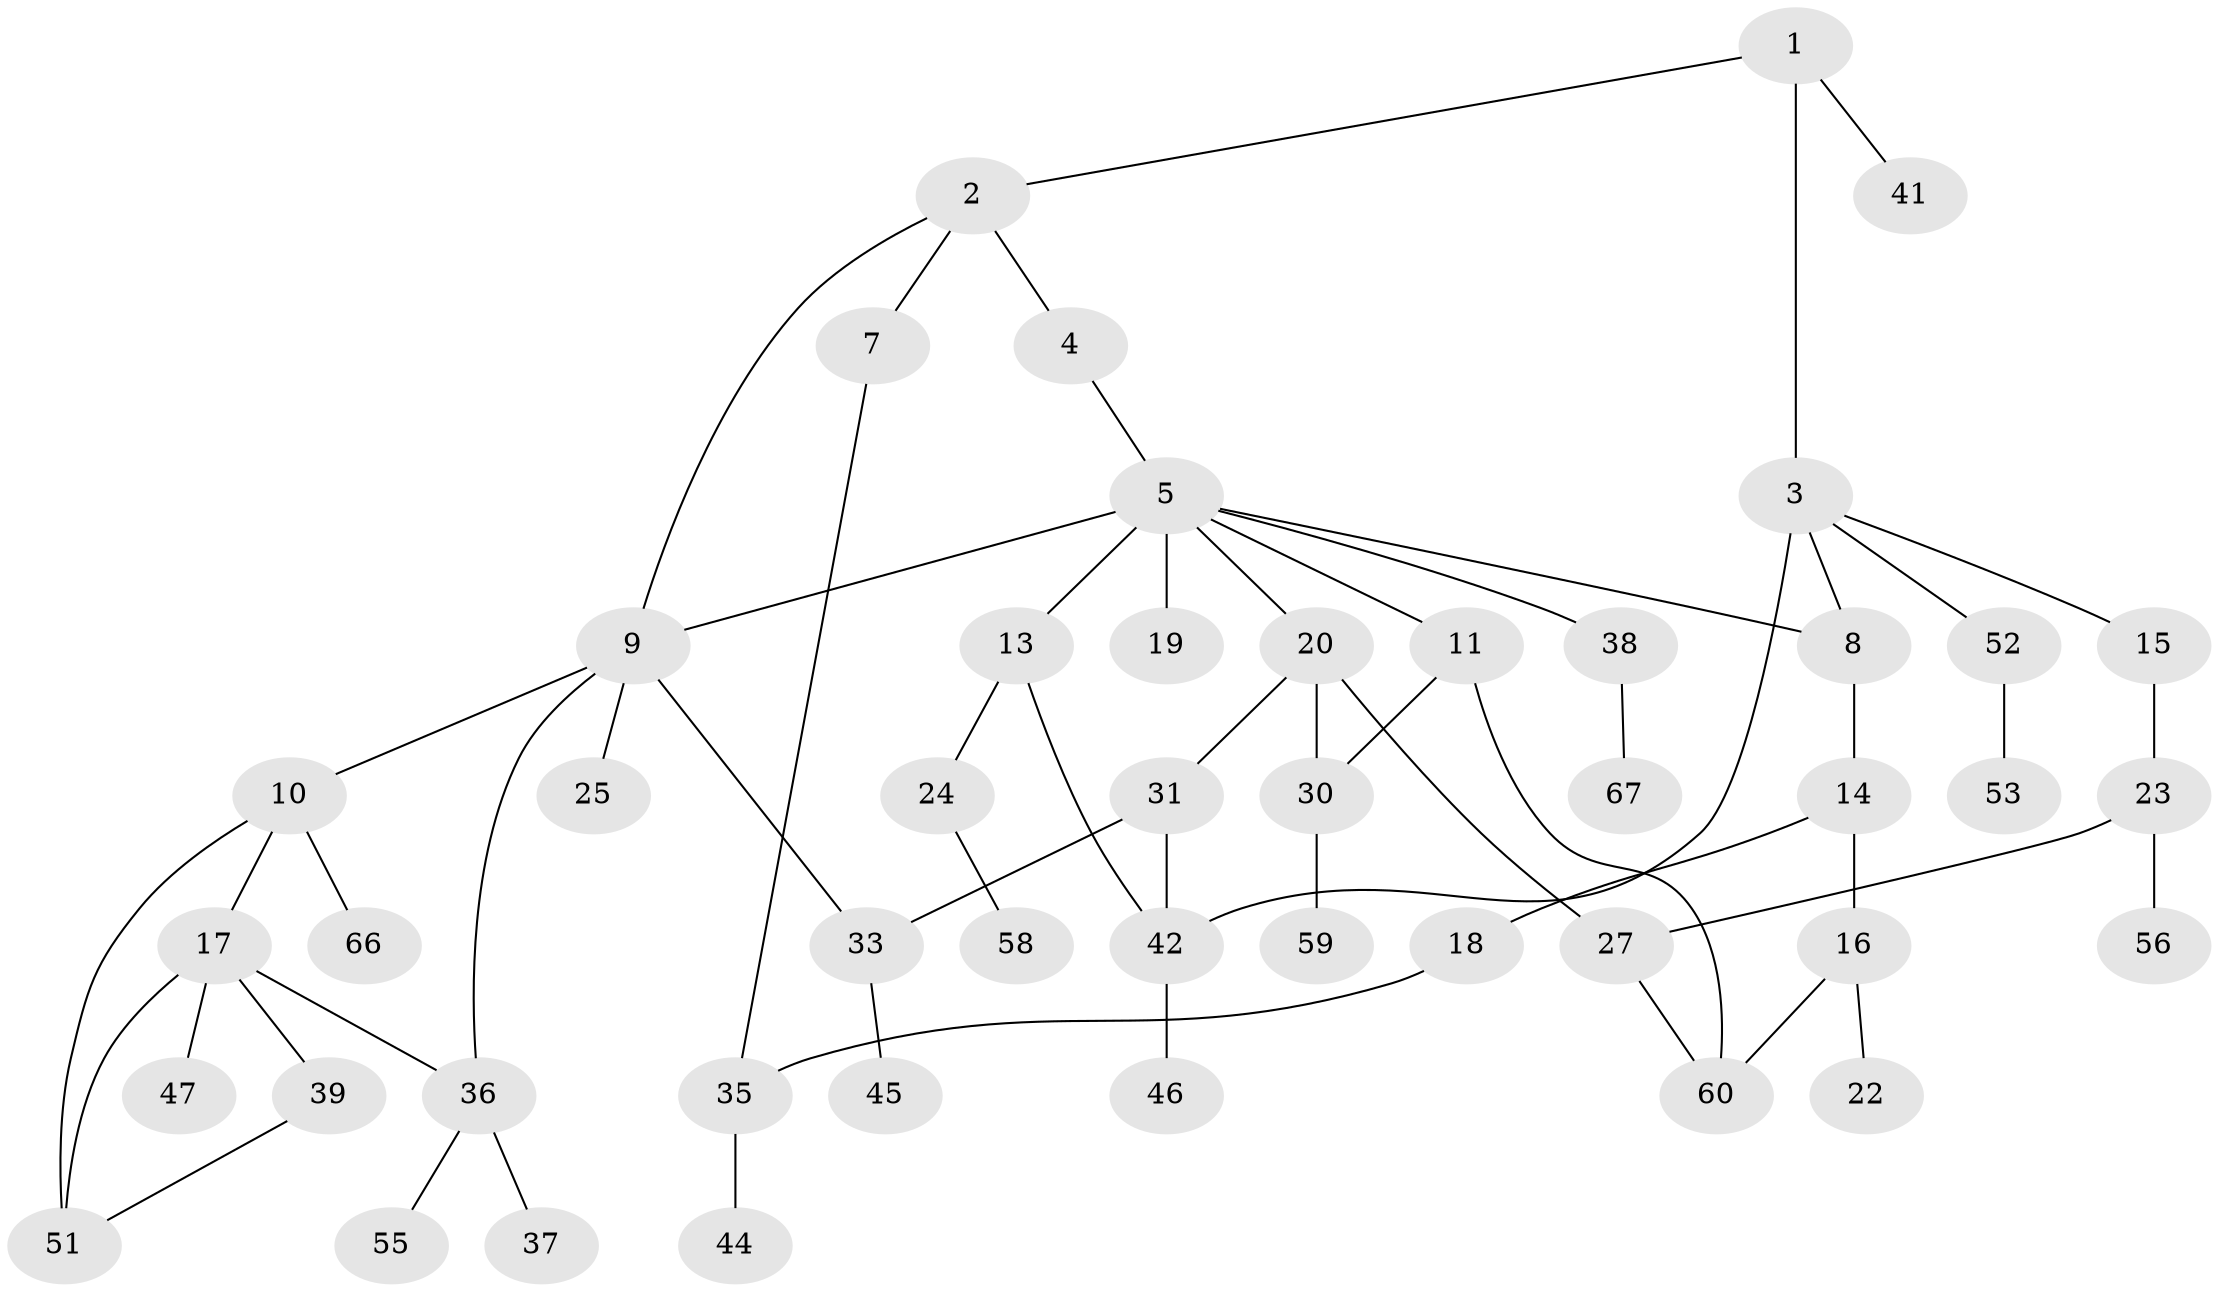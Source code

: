 // original degree distribution, {4: 0.10294117647058823, 5: 0.04411764705882353, 6: 0.04411764705882353, 2: 0.29411764705882354, 7: 0.014705882352941176, 3: 0.23529411764705882, 1: 0.2647058823529412}
// Generated by graph-tools (version 1.1) at 2025/10/02/27/25 16:10:54]
// undirected, 47 vertices, 59 edges
graph export_dot {
graph [start="1"]
  node [color=gray90,style=filled];
  1;
  2 [super="+26"];
  3 [super="+57"];
  4;
  5 [super="+6"];
  7 [super="+32"];
  8;
  9 [super="+12"];
  10 [super="+28"];
  11;
  13;
  14;
  15;
  16 [super="+43"];
  17 [super="+34"];
  18;
  19;
  20 [super="+21"];
  22 [super="+40"];
  23 [super="+54"];
  24 [super="+29"];
  25;
  27 [super="+50"];
  30 [super="+48"];
  31;
  33 [super="+62"];
  35 [super="+68"];
  36 [super="+63"];
  37;
  38 [super="+49"];
  39 [super="+61"];
  41;
  42 [super="+65"];
  44;
  45;
  46;
  47 [super="+64"];
  51;
  52;
  53;
  55;
  56;
  58;
  59;
  60;
  66;
  67;
  1 -- 2;
  1 -- 3 [weight=2];
  1 -- 41;
  2 -- 4;
  2 -- 7;
  2 -- 9;
  3 -- 15;
  3 -- 42 [weight=2];
  3 -- 52;
  3 -- 8;
  4 -- 5;
  5 -- 9;
  5 -- 13 [weight=2];
  5 -- 20 [weight=2];
  5 -- 38;
  5 -- 19 [weight=2];
  5 -- 8;
  5 -- 11;
  7 -- 35;
  8 -- 14;
  9 -- 10;
  9 -- 33;
  9 -- 36;
  9 -- 25;
  10 -- 17;
  10 -- 51;
  10 -- 66;
  11 -- 60;
  11 -- 30;
  13 -- 24;
  13 -- 42;
  14 -- 16;
  14 -- 18;
  15 -- 23;
  16 -- 22;
  16 -- 60;
  17 -- 39 [weight=2];
  17 -- 47;
  17 -- 51;
  17 -- 36;
  18 -- 35;
  20 -- 27;
  20 -- 30;
  20 -- 31;
  23 -- 27;
  23 -- 56;
  24 -- 58;
  27 -- 60;
  30 -- 59;
  31 -- 33;
  31 -- 42;
  33 -- 45 [weight=2];
  35 -- 44;
  36 -- 37;
  36 -- 55;
  38 -- 67;
  39 -- 51;
  42 -- 46;
  52 -- 53;
}
